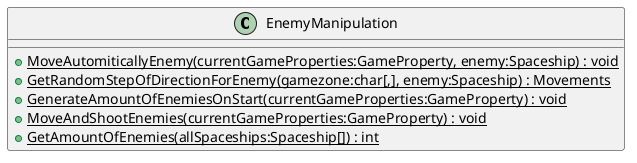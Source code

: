 @startuml
class EnemyManipulation {
    + {static} MoveAutomiticallyEnemy(currentGameProperties:GameProperty, enemy:Spaceship) : void
    + {static} GetRandomStepOfDirectionForEnemy(gamezone:char[,], enemy:Spaceship) : Movements
    + {static} GenerateAmountOfEnemiesOnStart(currentGameProperties:GameProperty) : void
    + {static} MoveAndShootEnemies(currentGameProperties:GameProperty) : void
    + {static} GetAmountOfEnemies(allSpaceships:Spaceship[]) : int
}
@enduml

